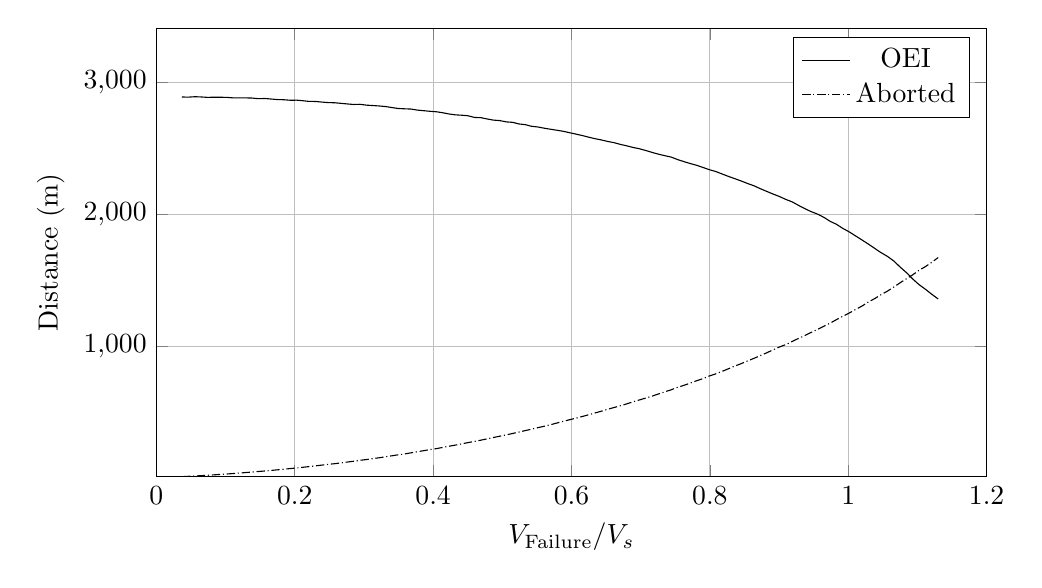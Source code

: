 %BalancedTakeOffLength
\begin{tikzpicture}

\begin{axis}[
width=\textwidth,
height=0.6\textwidth,
scaled ticks=false, tick label style={/pgf/number format/fixed},
xmin=0.0,
xmax=1.2,
xlabel={$V_{\text{Failure}}/V_s$},
xmajorgrids,
ymin=16.344,
ymax=3409.403,
ylabel={Distance (m)},
ymajorgrids,
legend entries = {OEI\\Aborted\\}
]

\addplot [
color=black,
solid
]
table[row sep=crcr]{
0.037	2888.962\\
0.046	2887.857\\
0.056	2891.093\\
0.065	2889.179\\
0.074	2886.0\\
0.083	2887.328\\
0.092	2887.174\\
0.102	2885.883\\
0.111	2882.383\\
0.12	2881.991\\
0.129	2882.086\\
0.138	2880.992\\
0.147	2876.236\\
0.157	2877.603\\
0.166	2873.492\\
0.175	2869.56\\
0.184	2868.213\\
0.193	2864.513\\
0.203	2864.756\\
0.212	2860.624\\
0.221	2855.36\\
0.23	2855.2\\
0.239	2850.574\\
0.248	2846.765\\
0.258	2845.145\\
0.267	2840.791\\
0.276	2836.327\\
0.285	2832.374\\
0.294	2833.635\\
0.304	2827.096\\
0.313	2824.108\\
0.322	2821.035\\
0.331	2816.698\\
0.34	2809.445\\
0.349	2802.189\\
0.359	2799.47\\
0.368	2797.654\\
0.377	2789.896\\
0.386	2785.435\\
0.395	2780.883\\
0.405	2776.926\\
0.414	2769.632\\
0.423	2760.326\\
0.432	2753.868\\
0.441	2751.146\\
0.45	2747.192\\
0.46	2734.062\\
0.469	2732.395\\
0.478	2722.693\\
0.487	2714.029\\
0.496	2710.593\\
0.506	2700.514\\
0.515	2697.063\\
0.524	2684.992\\
0.533	2679.767\\
0.542	2667.571\\
0.551	2662.199\\
0.561	2652.453\\
0.57	2644.67\\
0.579	2637.135\\
0.588	2629.496\\
0.597	2618.752\\
0.607	2607.39\\
0.616	2596.604\\
0.625	2584.552\\
0.634	2573.448\\
0.643	2564.182\\
0.652	2552.965\\
0.662	2542.621\\
0.671	2529.737\\
0.68	2519.211\\
0.689	2507.004\\
0.698	2497.483\\
0.708	2483.021\\
0.717	2468.779\\
0.726	2455.761\\
0.735	2444.642\\
0.744	2434.29\\
0.753	2416.071\\
0.763	2398.882\\
0.772	2384.698\\
0.781	2371.947\\
0.79	2355.699\\
0.799	2339.052\\
0.809	2324.092\\
0.818	2305.626\\
0.827	2287.643\\
0.836	2270.966\\
0.845	2253.73\\
0.855	2233.312\\
0.864	2216.423\\
0.873	2194.641\\
0.882	2174.827\\
0.891	2155.141\\
0.9	2136.895\\
0.91	2113.281\\
0.919	2095.209\\
0.928	2069.09\\
0.937	2044.519\\
0.946	2022.127\\
0.956	2001.786\\
0.965	1977.492\\
0.974	1947.359\\
0.983	1925.606\\
0.992	1894.825\\
1.001	1869.275\\
1.011	1836.295\\
1.02	1806.295\\
1.029	1776.151\\
1.038	1744.102\\
1.047	1712.294\\
1.057	1681.505\\
1.066	1646.963\\
1.075	1601.872\\
1.084	1560.388\\
1.093	1512.555\\
1.102	1470.355\\
1.112	1432.166\\
1.121	1394.778\\
1.13	1360.4\\
};

\addplot [
color=black,
densely dashdotted
]
table[row sep=crcr]{
0.037	15.466\\
0.046	18.019\\
0.056	20.645\\
0.065	23.276\\
0.074	26.229\\
0.083	29.137\\
0.092	32.383\\
0.102	35.766\\
0.111	39.005\\
0.12	42.74\\
0.129	46.543\\
0.138	50.354\\
0.147	54.306\\
0.157	58.583\\
0.166	62.769\\
0.175	67.26\\
0.184	71.798\\
0.193	76.601\\
0.203	81.426\\
0.212	86.721\\
0.221	91.776\\
0.23	97.377\\
0.239	102.804\\
0.248	108.458\\
0.258	113.849\\
0.267	119.967\\
0.276	126.093\\
0.285	132.069\\
0.294	138.837\\
0.304	145.46\\
0.313	151.896\\
0.322	158.47\\
0.331	165.837\\
0.34	173.157\\
0.349	180.475\\
0.359	187.454\\
0.368	195.945\\
0.377	203.499\\
0.386	211.991\\
0.395	219.872\\
0.405	227.986\\
0.414	236.977\\
0.423	245.841\\
0.432	254.182\\
0.441	263.303\\
0.45	272.853\\
0.46	282.595\\
0.469	291.667\\
0.478	301.675\\
0.487	311.562\\
0.496	321.411\\
0.506	331.762\\
0.515	342.57\\
0.524	352.88\\
0.533	363.944\\
0.542	374.548\\
0.551	385.873\\
0.561	397.542\\
0.57	408.847\\
0.579	421.585\\
0.588	434.163\\
0.597	446.097\\
0.607	458.837\\
0.616	471.301\\
0.625	484.347\\
0.634	497.738\\
0.643	510.743\\
0.652	525.033\\
0.662	539.539\\
0.671	552.59\\
0.68	566.68\\
0.689	581.843\\
0.698	596.025\\
0.708	611.246\\
0.717	625.792\\
0.726	641.907\\
0.735	657.422\\
0.744	672.897\\
0.753	690.734\\
0.763	707.499\\
0.772	724.266\\
0.781	741.97\\
0.79	757.393\\
0.799	776.84\\
0.809	794.646\\
0.818	812.855\\
0.827	832.658\\
0.836	852.509\\
0.845	870.336\\
0.855	892.321\\
0.864	911.563\\
0.873	932.259\\
0.882	952.526\\
0.891	974.446\\
0.9	995.708\\
0.91	1015.838\\
0.919	1038.63\\
0.928	1061.731\\
0.937	1082.634\\
0.946	1106.293\\
0.956	1130.559\\
0.965	1154.676\\
0.974	1177.465\\
0.983	1204.17\\
0.992	1228.865\\
1.001	1252.831\\
1.011	1281.59\\
1.02	1307.088\\
1.029	1337.328\\
1.038	1362.338\\
1.047	1391.61\\
1.057	1420.721\\
1.066	1451.56\\
1.075	1483.05\\
1.084	1513.168\\
1.093	1542.504\\
1.102	1576.135\\
1.112	1606.663\\
1.121	1638.771\\
1.13	1674.199\\
};
\end{axis}
\end{tikzpicture}%
